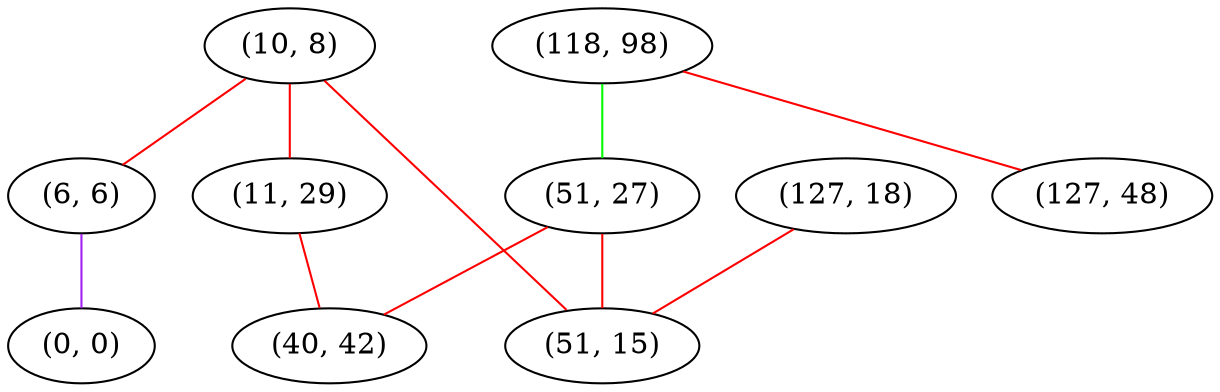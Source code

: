graph "" {
"(10, 8)";
"(118, 98)";
"(127, 18)";
"(6, 6)";
"(127, 48)";
"(51, 27)";
"(11, 29)";
"(51, 15)";
"(0, 0)";
"(40, 42)";
"(10, 8)" -- "(51, 15)"  [color=red, key=0, weight=1];
"(10, 8)" -- "(11, 29)"  [color=red, key=0, weight=1];
"(10, 8)" -- "(6, 6)"  [color=red, key=0, weight=1];
"(118, 98)" -- "(127, 48)"  [color=red, key=0, weight=1];
"(118, 98)" -- "(51, 27)"  [color=green, key=0, weight=2];
"(127, 18)" -- "(51, 15)"  [color=red, key=0, weight=1];
"(6, 6)" -- "(0, 0)"  [color=purple, key=0, weight=4];
"(51, 27)" -- "(51, 15)"  [color=red, key=0, weight=1];
"(51, 27)" -- "(40, 42)"  [color=red, key=0, weight=1];
"(11, 29)" -- "(40, 42)"  [color=red, key=0, weight=1];
}
